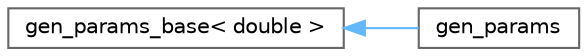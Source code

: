 digraph "Graphical Class Hierarchy"
{
 // LATEX_PDF_SIZE
  bgcolor="transparent";
  edge [fontname=Helvetica,fontsize=10,labelfontname=Helvetica,labelfontsize=10];
  node [fontname=Helvetica,fontsize=10,shape=box,height=0.2,width=0.4];
  rankdir="LR";
  Node0 [id="Node000000",label="gen_params_base\< double \>",height=0.2,width=0.4,color="grey40", fillcolor="white", style="filled",URL="$classgen__params__base.html",tooltip=" "];
  Node0 -> Node1 [id="edge12_Node000000_Node000001",dir="back",color="steelblue1",style="solid",tooltip=" "];
  Node1 [id="Node000001",label="gen_params",height=0.2,width=0.4,color="grey40", fillcolor="white", style="filled",URL="$classgen__params.html",tooltip="convience wrapper for the gen_params_base class"];
}
